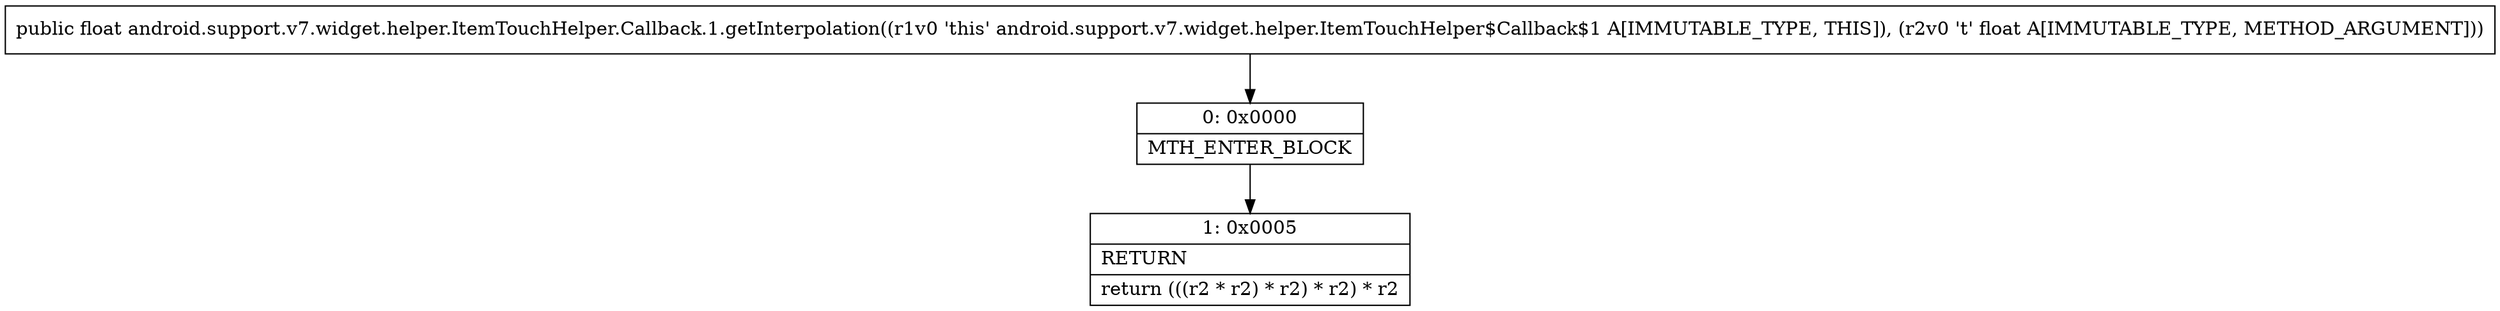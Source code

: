 digraph "CFG forandroid.support.v7.widget.helper.ItemTouchHelper.Callback.1.getInterpolation(F)F" {
Node_0 [shape=record,label="{0\:\ 0x0000|MTH_ENTER_BLOCK\l}"];
Node_1 [shape=record,label="{1\:\ 0x0005|RETURN\l|return (((r2 * r2) * r2) * r2) * r2\l}"];
MethodNode[shape=record,label="{public float android.support.v7.widget.helper.ItemTouchHelper.Callback.1.getInterpolation((r1v0 'this' android.support.v7.widget.helper.ItemTouchHelper$Callback$1 A[IMMUTABLE_TYPE, THIS]), (r2v0 't' float A[IMMUTABLE_TYPE, METHOD_ARGUMENT])) }"];
MethodNode -> Node_0;
Node_0 -> Node_1;
}

